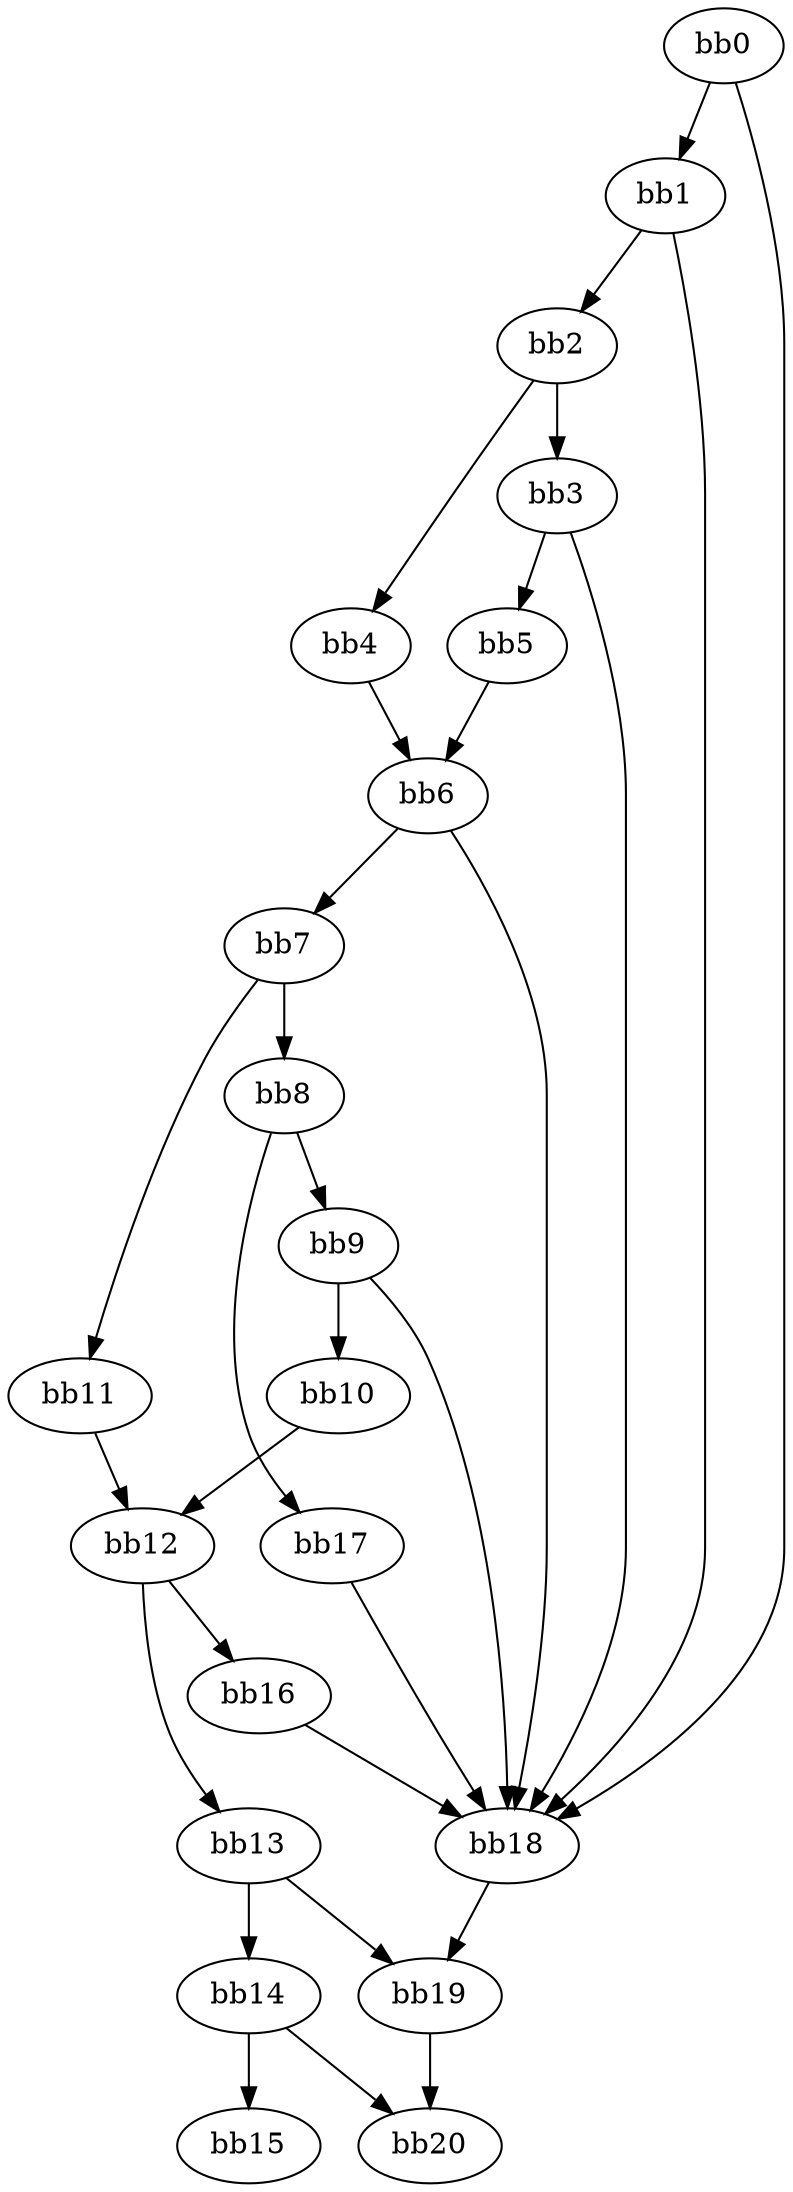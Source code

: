 digraph {
    0 [ label = "bb0\l" ]
    1 [ label = "bb1\l" ]
    2 [ label = "bb2\l" ]
    3 [ label = "bb3\l" ]
    4 [ label = "bb4\l" ]
    5 [ label = "bb5\l" ]
    6 [ label = "bb6\l" ]
    7 [ label = "bb7\l" ]
    8 [ label = "bb8\l" ]
    9 [ label = "bb9\l" ]
    10 [ label = "bb10\l" ]
    11 [ label = "bb11\l" ]
    12 [ label = "bb12\l" ]
    13 [ label = "bb13\l" ]
    14 [ label = "bb14\l" ]
    15 [ label = "bb15\l" ]
    16 [ label = "bb16\l" ]
    17 [ label = "bb17\l" ]
    18 [ label = "bb18\l" ]
    19 [ label = "bb19\l" ]
    20 [ label = "bb20\l" ]
    0 -> 1 [ ]
    0 -> 18 [ ]
    1 -> 2 [ ]
    1 -> 18 [ ]
    2 -> 3 [ ]
    2 -> 4 [ ]
    3 -> 5 [ ]
    3 -> 18 [ ]
    4 -> 6 [ ]
    5 -> 6 [ ]
    6 -> 7 [ ]
    6 -> 18 [ ]
    7 -> 8 [ ]
    7 -> 11 [ ]
    8 -> 9 [ ]
    8 -> 17 [ ]
    9 -> 10 [ ]
    9 -> 18 [ ]
    10 -> 12 [ ]
    11 -> 12 [ ]
    12 -> 13 [ ]
    12 -> 16 [ ]
    13 -> 14 [ ]
    13 -> 19 [ ]
    14 -> 15 [ ]
    14 -> 20 [ ]
    16 -> 18 [ ]
    17 -> 18 [ ]
    18 -> 19 [ ]
    19 -> 20 [ ]
}

